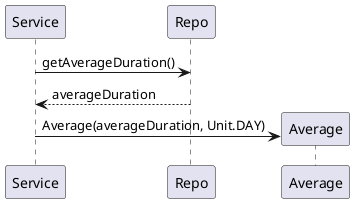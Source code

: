 @startuml
participant "lendingService:LendingService" as Service
participant "lendingRepo:LendingRepository" as Repo



@startuml
participant Service
participant Repo
participant Average

Service -> Repo: getAverageDuration()
Repo --> Service: averageDuration

Service -> Average **: Average(averageDuration, Unit.DAY)

@enduml


